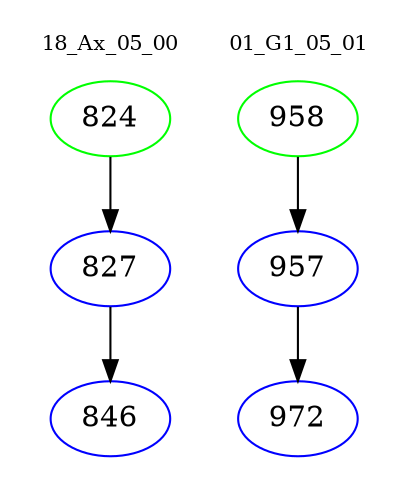 digraph{
subgraph cluster_0 {
color = white
label = "18_Ax_05_00";
fontsize=10;
T0_824 [label="824", color="green"]
T0_824 -> T0_827 [color="black"]
T0_827 [label="827", color="blue"]
T0_827 -> T0_846 [color="black"]
T0_846 [label="846", color="blue"]
}
subgraph cluster_1 {
color = white
label = "01_G1_05_01";
fontsize=10;
T1_958 [label="958", color="green"]
T1_958 -> T1_957 [color="black"]
T1_957 [label="957", color="blue"]
T1_957 -> T1_972 [color="black"]
T1_972 [label="972", color="blue"]
}
}
